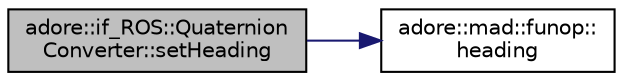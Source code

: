 digraph "adore::if_ROS::QuaternionConverter::setHeading"
{
 // LATEX_PDF_SIZE
  edge [fontname="Helvetica",fontsize="10",labelfontname="Helvetica",labelfontsize="10"];
  node [fontname="Helvetica",fontsize="10",shape=record];
  rankdir="LR";
  Node1 [label="adore::if_ROS::Quaternion\lConverter::setHeading",height=0.2,width=0.4,color="black", fillcolor="grey75", style="filled", fontcolor="black",tooltip="set heading of a Pose message"];
  Node1 -> Node2 [color="midnightblue",fontsize="10",style="solid",fontname="Helvetica"];
  Node2 [label="adore::mad::funop::\lheading",height=0.2,width=0.4,color="black", fillcolor="white", style="filled",URL="$namespaceadore_1_1mad_1_1funop.html#a85ee119f752305b6413ea70a7f61d48b",tooltip=" "];
}
